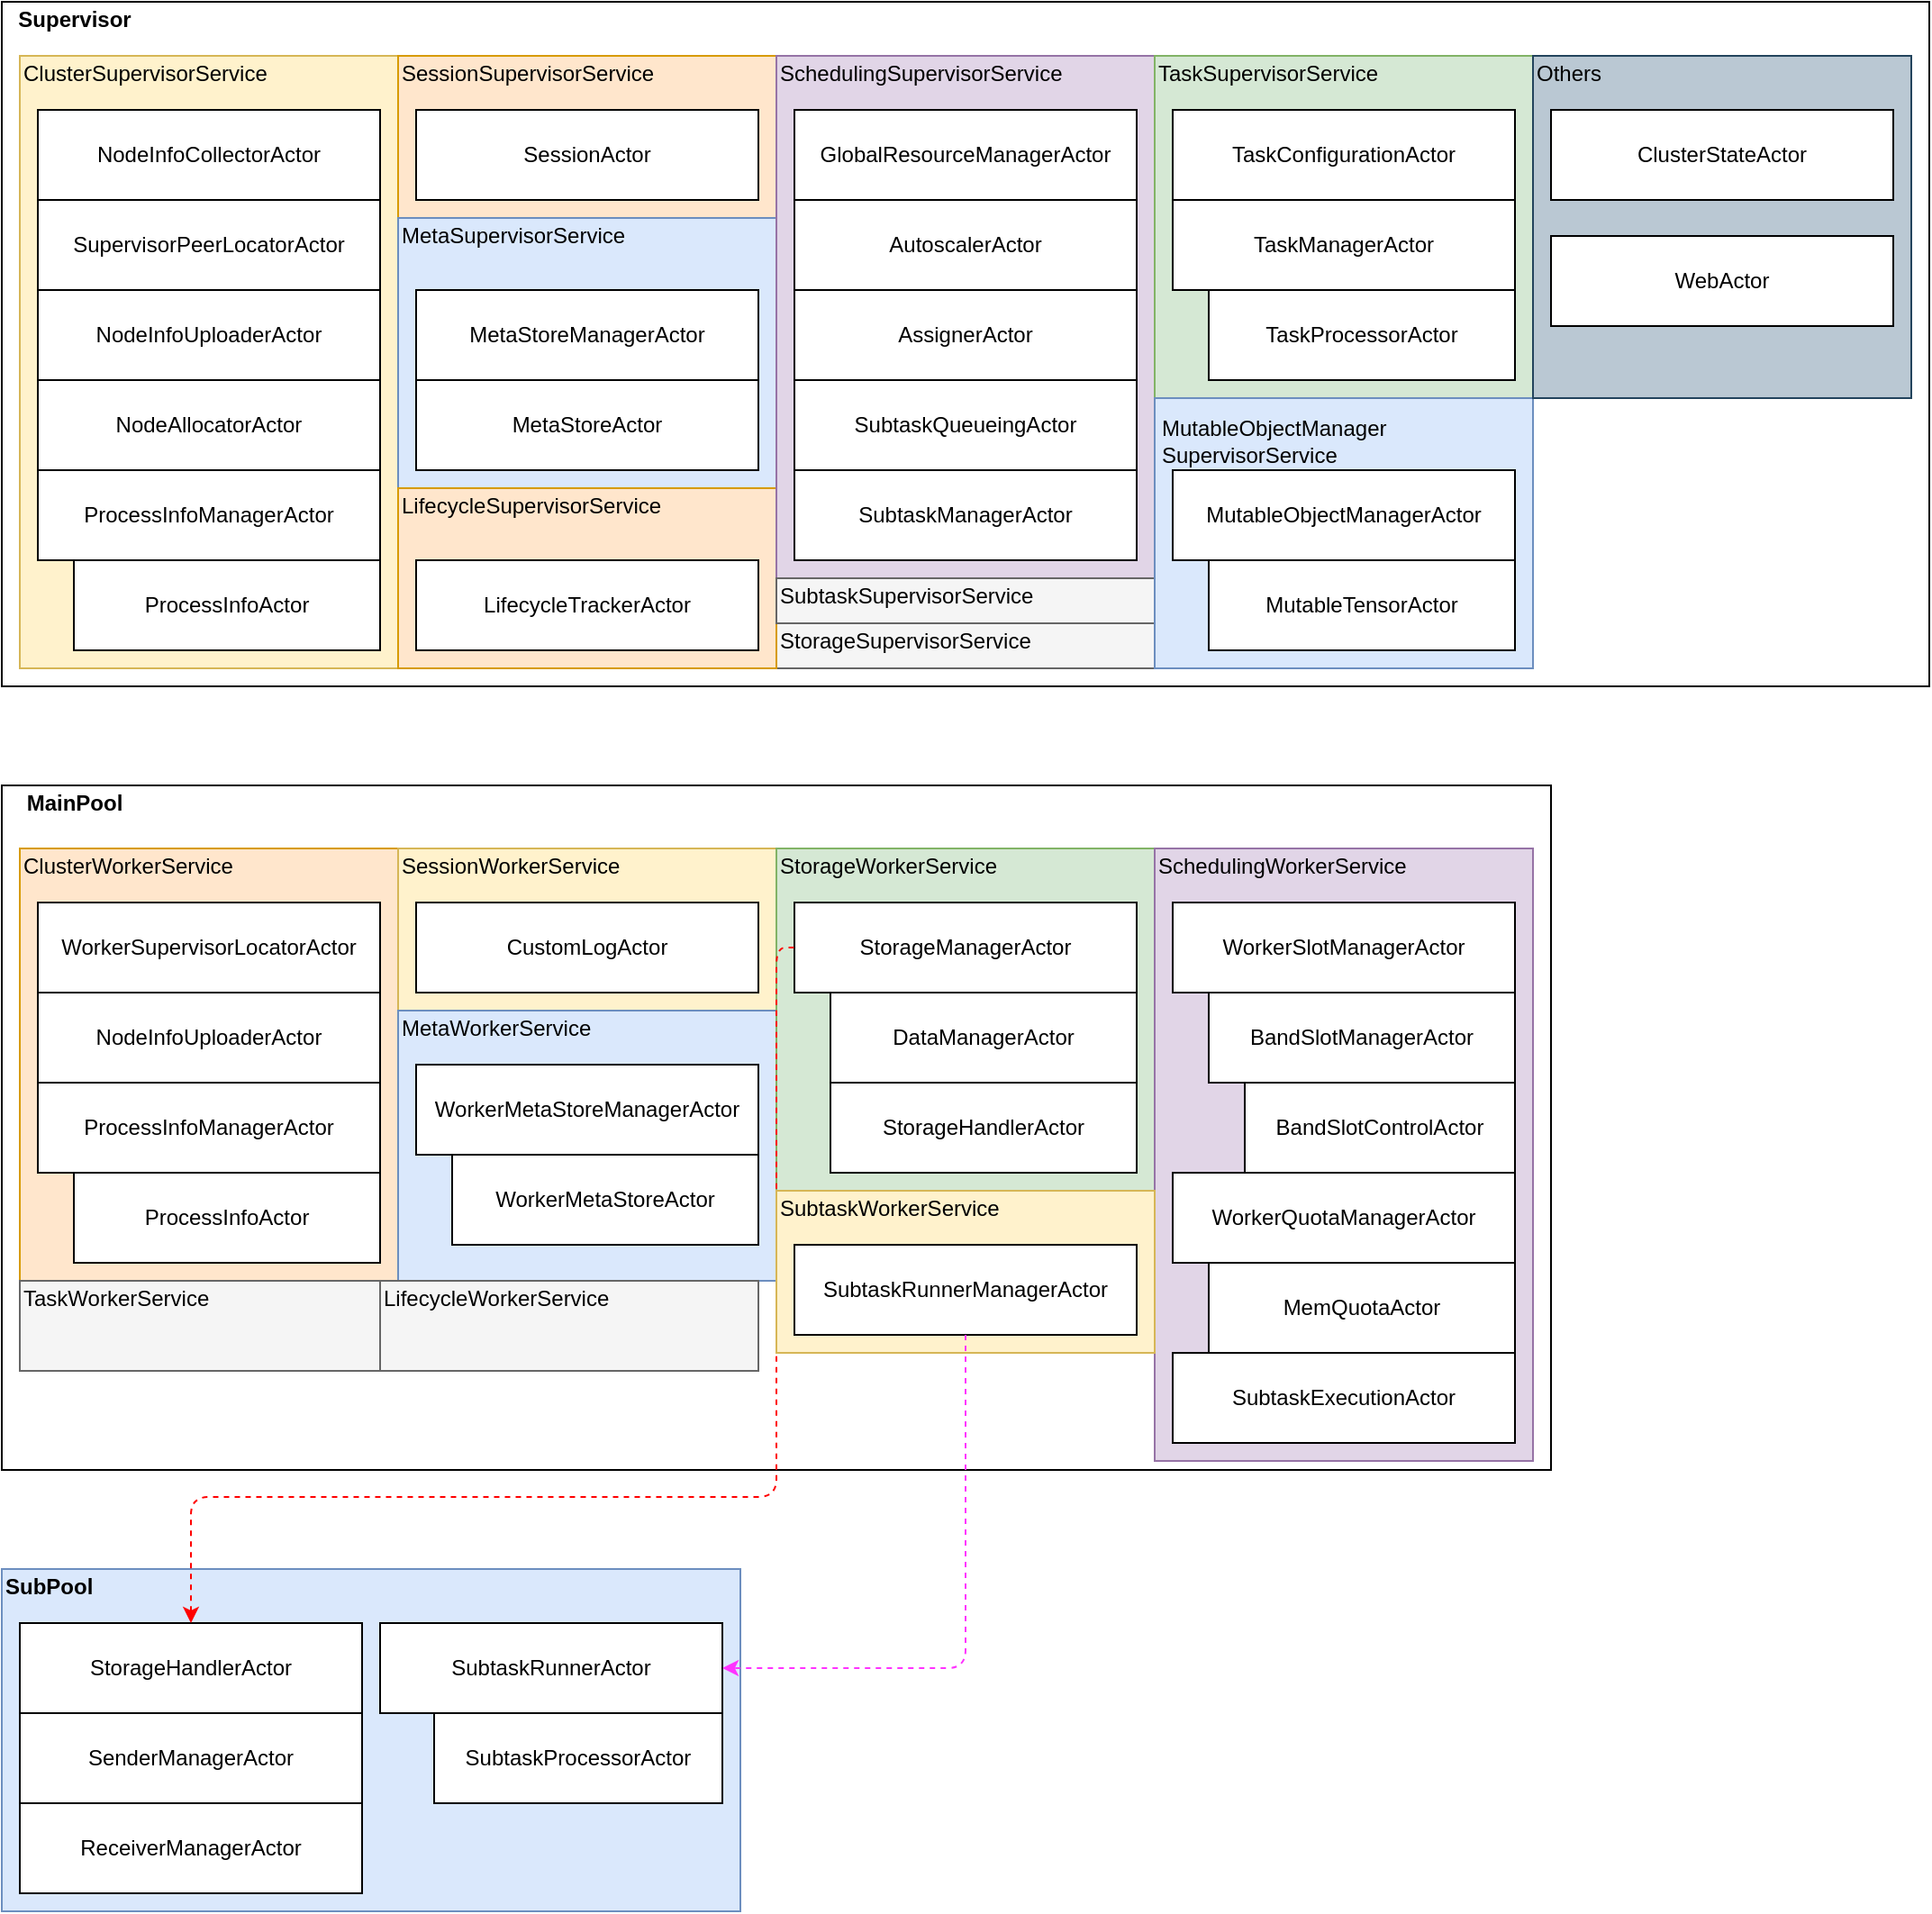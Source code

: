 <mxfile version="20.5.1" type="github">
  <diagram id="dz3-tVhpZJMuDpB_5Guo" name="main components">
    <mxGraphModel dx="1186" dy="646" grid="1" gridSize="10" guides="1" tooltips="1" connect="1" arrows="1" fold="1" page="1" pageScale="1" pageWidth="827" pageHeight="1169" math="0" shadow="0">
      <root>
        <mxCell id="0" />
        <mxCell id="1" parent="0" />
        <mxCell id="2oAnyLbkzSZk-OWbgGP8-96" value="" style="rounded=0;whiteSpace=wrap;html=1;fillColor=none;" vertex="1" parent="1">
          <mxGeometry x="30" y="445" width="860" height="380" as="geometry" />
        </mxCell>
        <mxCell id="2oAnyLbkzSZk-OWbgGP8-97" value="" style="rounded=0;whiteSpace=wrap;html=1;fillColor=none;" vertex="1" parent="1">
          <mxGeometry x="30" y="10" width="1070" height="380" as="geometry" />
        </mxCell>
        <mxCell id="2oAnyLbkzSZk-OWbgGP8-98" value="" style="rounded=0;whiteSpace=wrap;html=1;fillColor=#fff2cc;strokeColor=#d6b656;" vertex="1" parent="1">
          <mxGeometry x="40" y="40" width="210" height="340" as="geometry" />
        </mxCell>
        <mxCell id="2oAnyLbkzSZk-OWbgGP8-99" value="NodeInfoCollectorActor" style="rounded=0;whiteSpace=wrap;html=1;container=1;" vertex="1" parent="1">
          <mxGeometry x="50" y="70" width="190" height="50" as="geometry" />
        </mxCell>
        <mxCell id="2oAnyLbkzSZk-OWbgGP8-100" value="SupervisorPeerLocatorActor" style="rounded=0;whiteSpace=wrap;html=1;" vertex="1" parent="1">
          <mxGeometry x="50" y="120" width="190" height="50" as="geometry" />
        </mxCell>
        <mxCell id="2oAnyLbkzSZk-OWbgGP8-101" value="NodeInfoUploaderActor" style="rounded=0;whiteSpace=wrap;html=1;" vertex="1" parent="1">
          <mxGeometry x="50" y="170" width="190" height="50" as="geometry" />
        </mxCell>
        <mxCell id="2oAnyLbkzSZk-OWbgGP8-102" value="NodeAllocatorActor" style="rounded=0;whiteSpace=wrap;html=1;" vertex="1" parent="1">
          <mxGeometry x="50" y="220" width="190" height="50" as="geometry" />
        </mxCell>
        <mxCell id="2oAnyLbkzSZk-OWbgGP8-103" value="ProcessInfoManagerActor" style="rounded=0;whiteSpace=wrap;html=1;" vertex="1" parent="1">
          <mxGeometry x="50" y="270" width="190" height="50" as="geometry" />
        </mxCell>
        <mxCell id="2oAnyLbkzSZk-OWbgGP8-104" value="ProcessInfoActor" style="rounded=0;whiteSpace=wrap;html=1;" vertex="1" parent="1">
          <mxGeometry x="70" y="320" width="170" height="50" as="geometry" />
        </mxCell>
        <mxCell id="2oAnyLbkzSZk-OWbgGP8-105" value="ClusterSupervisorService" style="text;html=1;align=left;verticalAlign=middle;resizable=0;points=[];autosize=1;strokeColor=none;fillColor=none;" vertex="1" parent="1">
          <mxGeometry x="40" y="40" width="150" height="20" as="geometry" />
        </mxCell>
        <mxCell id="2oAnyLbkzSZk-OWbgGP8-106" value="" style="rounded=0;whiteSpace=wrap;html=1;fillColor=#ffe6cc;strokeColor=#d79b00;" vertex="1" parent="1">
          <mxGeometry x="250" y="40" width="210" height="90" as="geometry" />
        </mxCell>
        <mxCell id="2oAnyLbkzSZk-OWbgGP8-107" value="SessionSupervisorService" style="text;html=1;align=left;verticalAlign=middle;resizable=0;points=[];autosize=1;strokeColor=none;fillColor=none;" vertex="1" parent="1">
          <mxGeometry x="250" y="40" width="160" height="20" as="geometry" />
        </mxCell>
        <mxCell id="2oAnyLbkzSZk-OWbgGP8-108" value="SessionActor" style="rounded=0;whiteSpace=wrap;html=1;" vertex="1" parent="1">
          <mxGeometry x="260" y="70" width="190" height="50" as="geometry" />
        </mxCell>
        <mxCell id="2oAnyLbkzSZk-OWbgGP8-109" value="" style="rounded=0;whiteSpace=wrap;html=1;fillColor=#f5f5f5;fontColor=#333333;strokeColor=#666666;" vertex="1" parent="1">
          <mxGeometry x="460" y="355" width="210" height="25" as="geometry" />
        </mxCell>
        <mxCell id="2oAnyLbkzSZk-OWbgGP8-110" value="StorageSupervisorService" style="text;html=1;align=left;verticalAlign=middle;resizable=0;points=[];autosize=1;strokeColor=none;fillColor=none;" vertex="1" parent="1">
          <mxGeometry x="460" y="355" width="160" height="20" as="geometry" />
        </mxCell>
        <mxCell id="2oAnyLbkzSZk-OWbgGP8-111" value="" style="rounded=0;whiteSpace=wrap;html=1;fillColor=#dae8fc;strokeColor=#6c8ebf;" vertex="1" parent="1">
          <mxGeometry x="250" y="130" width="210" height="150" as="geometry" />
        </mxCell>
        <mxCell id="2oAnyLbkzSZk-OWbgGP8-112" value="MetaSupervisorService" style="text;html=1;align=left;verticalAlign=middle;resizable=0;points=[];autosize=1;strokeColor=none;fillColor=none;" vertex="1" parent="1">
          <mxGeometry x="250" y="130" width="140" height="20" as="geometry" />
        </mxCell>
        <mxCell id="2oAnyLbkzSZk-OWbgGP8-113" value="MetaStoreManagerActor" style="rounded=0;whiteSpace=wrap;html=1;" vertex="1" parent="1">
          <mxGeometry x="260" y="170" width="190" height="50" as="geometry" />
        </mxCell>
        <mxCell id="2oAnyLbkzSZk-OWbgGP8-114" value="MetaStoreActor" style="rounded=0;whiteSpace=wrap;html=1;" vertex="1" parent="1">
          <mxGeometry x="260" y="220" width="190" height="50" as="geometry" />
        </mxCell>
        <mxCell id="2oAnyLbkzSZk-OWbgGP8-115" value="" style="rounded=0;whiteSpace=wrap;html=1;fillColor=#ffe6cc;strokeColor=#d79b00;" vertex="1" parent="1">
          <mxGeometry x="250" y="280" width="210" height="100" as="geometry" />
        </mxCell>
        <mxCell id="2oAnyLbkzSZk-OWbgGP8-116" value="LifecycleTrackerActor" style="rounded=0;whiteSpace=wrap;html=1;" vertex="1" parent="1">
          <mxGeometry x="260" y="320" width="190" height="50" as="geometry" />
        </mxCell>
        <mxCell id="2oAnyLbkzSZk-OWbgGP8-117" value="LifecycleSupervisorService" style="text;html=1;align=left;verticalAlign=middle;resizable=0;points=[];autosize=1;strokeColor=none;fillColor=none;" vertex="1" parent="1">
          <mxGeometry x="250" y="280" width="160" height="20" as="geometry" />
        </mxCell>
        <mxCell id="2oAnyLbkzSZk-OWbgGP8-118" value="" style="rounded=0;whiteSpace=wrap;html=1;fillColor=#e1d5e7;strokeColor=#9673a6;" vertex="1" parent="1">
          <mxGeometry x="460" y="40" width="210" height="290" as="geometry" />
        </mxCell>
        <mxCell id="2oAnyLbkzSZk-OWbgGP8-119" value="GlobalResourceManagerActor" style="rounded=0;whiteSpace=wrap;html=1;" vertex="1" parent="1">
          <mxGeometry x="470" y="70" width="190" height="50" as="geometry" />
        </mxCell>
        <mxCell id="2oAnyLbkzSZk-OWbgGP8-120" value="AutoscalerActor" style="rounded=0;whiteSpace=wrap;html=1;" vertex="1" parent="1">
          <mxGeometry x="470" y="120" width="190" height="50" as="geometry" />
        </mxCell>
        <mxCell id="2oAnyLbkzSZk-OWbgGP8-121" value="AssignerActor" style="rounded=0;whiteSpace=wrap;html=1;" vertex="1" parent="1">
          <mxGeometry x="470" y="170" width="190" height="50" as="geometry" />
        </mxCell>
        <mxCell id="2oAnyLbkzSZk-OWbgGP8-122" value="SubtaskQueueingActor" style="rounded=0;whiteSpace=wrap;html=1;" vertex="1" parent="1">
          <mxGeometry x="470" y="220" width="190" height="50" as="geometry" />
        </mxCell>
        <mxCell id="2oAnyLbkzSZk-OWbgGP8-123" value="SubtaskManagerActor" style="rounded=0;whiteSpace=wrap;html=1;" vertex="1" parent="1">
          <mxGeometry x="470" y="270" width="190" height="50" as="geometry" />
        </mxCell>
        <mxCell id="2oAnyLbkzSZk-OWbgGP8-124" value="SchedulingSupervisorService" style="text;html=1;align=left;verticalAlign=middle;resizable=0;points=[];autosize=1;strokeColor=none;fillColor=none;" vertex="1" parent="1">
          <mxGeometry x="460" y="40" width="170" height="20" as="geometry" />
        </mxCell>
        <mxCell id="2oAnyLbkzSZk-OWbgGP8-125" value="" style="rounded=0;whiteSpace=wrap;html=1;fillColor=#f5f5f5;fontColor=#333333;strokeColor=#666666;" vertex="1" parent="1">
          <mxGeometry x="460" y="330" width="210" height="25" as="geometry" />
        </mxCell>
        <mxCell id="2oAnyLbkzSZk-OWbgGP8-126" value="SubtaskSupervisorService" style="text;html=1;align=left;verticalAlign=middle;resizable=0;points=[];autosize=1;strokeColor=none;fillColor=none;" vertex="1" parent="1">
          <mxGeometry x="460" y="330" width="160" height="20" as="geometry" />
        </mxCell>
        <mxCell id="2oAnyLbkzSZk-OWbgGP8-127" value="" style="rounded=0;whiteSpace=wrap;html=1;fillColor=#d5e8d4;strokeColor=#82b366;" vertex="1" parent="1">
          <mxGeometry x="670" y="40" width="210" height="190" as="geometry" />
        </mxCell>
        <mxCell id="2oAnyLbkzSZk-OWbgGP8-128" value="TaskSupervisorService" style="text;html=1;align=left;verticalAlign=middle;resizable=0;points=[];autosize=1;strokeColor=none;fillColor=none;" vertex="1" parent="1">
          <mxGeometry x="670" y="40" width="140" height="20" as="geometry" />
        </mxCell>
        <mxCell id="2oAnyLbkzSZk-OWbgGP8-129" value="TaskConfigurationActor" style="rounded=0;whiteSpace=wrap;html=1;" vertex="1" parent="1">
          <mxGeometry x="680" y="70" width="190" height="50" as="geometry" />
        </mxCell>
        <mxCell id="2oAnyLbkzSZk-OWbgGP8-130" value="TaskManagerActor" style="rounded=0;whiteSpace=wrap;html=1;" vertex="1" parent="1">
          <mxGeometry x="680" y="120" width="190" height="50" as="geometry" />
        </mxCell>
        <mxCell id="2oAnyLbkzSZk-OWbgGP8-131" value="" style="rounded=0;whiteSpace=wrap;html=1;fillColor=#dae8fc;strokeColor=#6c8ebf;" vertex="1" parent="1">
          <mxGeometry x="670" y="230" width="210" height="150" as="geometry" />
        </mxCell>
        <mxCell id="2oAnyLbkzSZk-OWbgGP8-132" value="MutableObjectManager&lt;br&gt;SupervisorService" style="text;html=1;align=left;verticalAlign=middle;resizable=0;points=[];autosize=1;strokeColor=none;fillColor=none;" vertex="1" parent="1">
          <mxGeometry x="672" y="239" width="140" height="30" as="geometry" />
        </mxCell>
        <mxCell id="2oAnyLbkzSZk-OWbgGP8-133" value="MutableObjectManagerActor" style="rounded=0;whiteSpace=wrap;html=1;" vertex="1" parent="1">
          <mxGeometry x="680" y="270" width="190" height="50" as="geometry" />
        </mxCell>
        <mxCell id="2oAnyLbkzSZk-OWbgGP8-134" value="MutableTensorActor" style="rounded=0;whiteSpace=wrap;html=1;" vertex="1" parent="1">
          <mxGeometry x="700" y="320" width="170" height="50" as="geometry" />
        </mxCell>
        <mxCell id="2oAnyLbkzSZk-OWbgGP8-135" value="" style="rounded=0;whiteSpace=wrap;html=1;fillColor=#ffe6cc;strokeColor=#d79b00;" vertex="1" parent="1">
          <mxGeometry x="40" y="480" width="210" height="240" as="geometry" />
        </mxCell>
        <mxCell id="2oAnyLbkzSZk-OWbgGP8-136" value="ClusterWorkerService" style="text;html=1;align=left;verticalAlign=middle;resizable=0;points=[];autosize=1;strokeColor=none;fillColor=none;" vertex="1" parent="1">
          <mxGeometry x="40" y="480" width="130" height="20" as="geometry" />
        </mxCell>
        <mxCell id="2oAnyLbkzSZk-OWbgGP8-137" value="WorkerSupervisorLocatorActor" style="rounded=0;whiteSpace=wrap;html=1;" vertex="1" parent="1">
          <mxGeometry x="50" y="510" width="190" height="50" as="geometry" />
        </mxCell>
        <mxCell id="2oAnyLbkzSZk-OWbgGP8-138" value="NodeInfoUploaderActor" style="rounded=0;whiteSpace=wrap;html=1;" vertex="1" parent="1">
          <mxGeometry x="50" y="560" width="190" height="50" as="geometry" />
        </mxCell>
        <mxCell id="2oAnyLbkzSZk-OWbgGP8-139" value="ProcessInfoManagerActor" style="rounded=0;whiteSpace=wrap;html=1;" vertex="1" parent="1">
          <mxGeometry x="50" y="610" width="190" height="50" as="geometry" />
        </mxCell>
        <mxCell id="2oAnyLbkzSZk-OWbgGP8-140" value="ProcessInfoActor" style="rounded=0;whiteSpace=wrap;html=1;" vertex="1" parent="1">
          <mxGeometry x="70" y="660" width="170" height="50" as="geometry" />
        </mxCell>
        <mxCell id="2oAnyLbkzSZk-OWbgGP8-141" value="" style="rounded=0;whiteSpace=wrap;html=1;fillColor=#fff2cc;strokeColor=#d6b656;" vertex="1" parent="1">
          <mxGeometry x="250" y="480" width="210" height="90" as="geometry" />
        </mxCell>
        <mxCell id="2oAnyLbkzSZk-OWbgGP8-142" value="SessionWorkerService" style="text;html=1;align=left;verticalAlign=middle;resizable=0;points=[];autosize=1;strokeColor=none;fillColor=none;" vertex="1" parent="1">
          <mxGeometry x="250" y="480" width="140" height="20" as="geometry" />
        </mxCell>
        <mxCell id="2oAnyLbkzSZk-OWbgGP8-143" value="CustomLogActor" style="rounded=0;whiteSpace=wrap;html=1;" vertex="1" parent="1">
          <mxGeometry x="260" y="510" width="190" height="50" as="geometry" />
        </mxCell>
        <mxCell id="2oAnyLbkzSZk-OWbgGP8-144" value="" style="rounded=0;whiteSpace=wrap;html=1;fillColor=#dae8fc;strokeColor=#6c8ebf;" vertex="1" parent="1">
          <mxGeometry x="250" y="570" width="210" height="150" as="geometry" />
        </mxCell>
        <mxCell id="2oAnyLbkzSZk-OWbgGP8-145" value="MetaWorkerService" style="text;html=1;align=left;verticalAlign=middle;resizable=0;points=[];autosize=1;strokeColor=none;fillColor=none;" vertex="1" parent="1">
          <mxGeometry x="250" y="570" width="120" height="20" as="geometry" />
        </mxCell>
        <mxCell id="2oAnyLbkzSZk-OWbgGP8-146" value="WorkerMetaStoreManagerActor" style="rounded=0;whiteSpace=wrap;html=1;" vertex="1" parent="1">
          <mxGeometry x="260" y="600" width="190" height="50" as="geometry" />
        </mxCell>
        <mxCell id="2oAnyLbkzSZk-OWbgGP8-147" value="WorkerMetaStoreActor" style="rounded=0;whiteSpace=wrap;html=1;" vertex="1" parent="1">
          <mxGeometry x="280" y="650" width="170" height="50" as="geometry" />
        </mxCell>
        <mxCell id="2oAnyLbkzSZk-OWbgGP8-148" value="" style="rounded=0;whiteSpace=wrap;html=1;fillColor=#d5e8d4;strokeColor=#82b366;" vertex="1" parent="1">
          <mxGeometry x="460" y="480" width="210" height="190" as="geometry" />
        </mxCell>
        <mxCell id="2oAnyLbkzSZk-OWbgGP8-149" value="StorageWorkerService" style="text;html=1;align=left;verticalAlign=middle;resizable=0;points=[];autosize=1;strokeColor=none;fillColor=none;" vertex="1" parent="1">
          <mxGeometry x="460" y="480" width="140" height="20" as="geometry" />
        </mxCell>
        <mxCell id="2oAnyLbkzSZk-OWbgGP8-150" value="StorageManagerActor" style="rounded=0;whiteSpace=wrap;html=1;" vertex="1" parent="1">
          <mxGeometry x="470" y="510" width="190" height="50" as="geometry" />
        </mxCell>
        <mxCell id="2oAnyLbkzSZk-OWbgGP8-151" value="DataManagerActor" style="rounded=0;whiteSpace=wrap;html=1;" vertex="1" parent="1">
          <mxGeometry x="490" y="560" width="170" height="50" as="geometry" />
        </mxCell>
        <mxCell id="2oAnyLbkzSZk-OWbgGP8-152" value="StorageHandlerActor" style="rounded=0;whiteSpace=wrap;html=1;" vertex="1" parent="1">
          <mxGeometry x="490" y="610" width="170" height="50" as="geometry" />
        </mxCell>
        <mxCell id="2oAnyLbkzSZk-OWbgGP8-153" value="" style="rounded=0;whiteSpace=wrap;html=1;fillColor=#dae8fc;strokeColor=#6c8ebf;" vertex="1" parent="1">
          <mxGeometry x="30" y="880" width="410" height="190" as="geometry" />
        </mxCell>
        <mxCell id="2oAnyLbkzSZk-OWbgGP8-154" value="StorageHandlerActor" style="rounded=0;whiteSpace=wrap;html=1;" vertex="1" parent="1">
          <mxGeometry x="40" y="910" width="190" height="50" as="geometry" />
        </mxCell>
        <mxCell id="2oAnyLbkzSZk-OWbgGP8-155" value="SenderManagerActor" style="rounded=0;whiteSpace=wrap;html=1;" vertex="1" parent="1">
          <mxGeometry x="40" y="960" width="190" height="50" as="geometry" />
        </mxCell>
        <mxCell id="2oAnyLbkzSZk-OWbgGP8-156" value="ReceiverManagerActor" style="rounded=0;whiteSpace=wrap;html=1;" vertex="1" parent="1">
          <mxGeometry x="40" y="1010" width="190" height="50" as="geometry" />
        </mxCell>
        <mxCell id="2oAnyLbkzSZk-OWbgGP8-157" value="&lt;b&gt;SubPool&lt;/b&gt;" style="text;html=1;align=left;verticalAlign=middle;resizable=0;points=[];autosize=1;strokeColor=none;fillColor=none;" vertex="1" parent="1">
          <mxGeometry x="30" y="880" width="60" height="20" as="geometry" />
        </mxCell>
        <mxCell id="2oAnyLbkzSZk-OWbgGP8-158" value="" style="rounded=0;whiteSpace=wrap;html=1;fillColor=#e1d5e7;strokeColor=#9673a6;" vertex="1" parent="1">
          <mxGeometry x="670" y="480" width="210" height="340" as="geometry" />
        </mxCell>
        <mxCell id="2oAnyLbkzSZk-OWbgGP8-159" value="SchedulingWorkerService" style="text;html=1;align=left;verticalAlign=middle;resizable=0;points=[];autosize=1;strokeColor=none;fillColor=none;" vertex="1" parent="1">
          <mxGeometry x="670" y="480" width="150" height="20" as="geometry" />
        </mxCell>
        <mxCell id="2oAnyLbkzSZk-OWbgGP8-160" value="WorkerSlotManagerActor" style="rounded=0;whiteSpace=wrap;html=1;" vertex="1" parent="1">
          <mxGeometry x="680" y="510" width="190" height="50" as="geometry" />
        </mxCell>
        <mxCell id="2oAnyLbkzSZk-OWbgGP8-161" value="BandSlotManagerActor" style="rounded=0;whiteSpace=wrap;html=1;" vertex="1" parent="1">
          <mxGeometry x="700" y="560" width="170" height="50" as="geometry" />
        </mxCell>
        <mxCell id="2oAnyLbkzSZk-OWbgGP8-162" value="BandSlotControlActor" style="rounded=0;whiteSpace=wrap;html=1;" vertex="1" parent="1">
          <mxGeometry x="720" y="610" width="150" height="50" as="geometry" />
        </mxCell>
        <mxCell id="2oAnyLbkzSZk-OWbgGP8-163" value="WorkerQuotaManagerActor" style="rounded=0;whiteSpace=wrap;html=1;" vertex="1" parent="1">
          <mxGeometry x="680" y="660" width="190" height="50" as="geometry" />
        </mxCell>
        <mxCell id="2oAnyLbkzSZk-OWbgGP8-164" value="MemQuotaActor" style="rounded=0;whiteSpace=wrap;html=1;" vertex="1" parent="1">
          <mxGeometry x="700" y="710" width="170" height="50" as="geometry" />
        </mxCell>
        <mxCell id="2oAnyLbkzSZk-OWbgGP8-165" value="SubtaskExecutionActor" style="rounded=0;whiteSpace=wrap;html=1;" vertex="1" parent="1">
          <mxGeometry x="680" y="760" width="190" height="50" as="geometry" />
        </mxCell>
        <mxCell id="2oAnyLbkzSZk-OWbgGP8-166" value="SubtaskProcessorActor" style="rounded=0;whiteSpace=wrap;html=1;" vertex="1" parent="1">
          <mxGeometry x="270" y="960" width="160" height="50" as="geometry" />
        </mxCell>
        <mxCell id="2oAnyLbkzSZk-OWbgGP8-167" value="SubtaskRunnerActor" style="rounded=0;whiteSpace=wrap;html=1;" vertex="1" parent="1">
          <mxGeometry x="240" y="910" width="190" height="50" as="geometry" />
        </mxCell>
        <mxCell id="2oAnyLbkzSZk-OWbgGP8-168" value="Supervisor" style="text;html=1;align=center;verticalAlign=middle;resizable=0;points=[];autosize=1;strokeColor=none;fillColor=none;fontStyle=1" vertex="1" parent="1">
          <mxGeometry x="30" y="10" width="80" height="20" as="geometry" />
        </mxCell>
        <mxCell id="2oAnyLbkzSZk-OWbgGP8-169" value="MainPool" style="text;html=1;align=center;verticalAlign=middle;resizable=0;points=[];autosize=1;strokeColor=none;fillColor=none;fontStyle=1" vertex="1" parent="1">
          <mxGeometry x="35" y="445" width="70" height="20" as="geometry" />
        </mxCell>
        <mxCell id="2oAnyLbkzSZk-OWbgGP8-170" value="TaskProcessorActor" style="rounded=0;whiteSpace=wrap;html=1;" vertex="1" parent="1">
          <mxGeometry x="700" y="170" width="170" height="50" as="geometry" />
        </mxCell>
        <mxCell id="2oAnyLbkzSZk-OWbgGP8-171" value="" style="rounded=0;whiteSpace=wrap;html=1;fillColor=#bac8d3;strokeColor=#23445d;gradientColor=none;" vertex="1" parent="1">
          <mxGeometry x="880" y="40" width="210" height="190" as="geometry" />
        </mxCell>
        <mxCell id="2oAnyLbkzSZk-OWbgGP8-172" value="ClusterStateActor" style="rounded=0;whiteSpace=wrap;html=1;" vertex="1" parent="1">
          <mxGeometry x="890" y="70" width="190" height="50" as="geometry" />
        </mxCell>
        <mxCell id="2oAnyLbkzSZk-OWbgGP8-173" value="WebActor" style="rounded=0;whiteSpace=wrap;html=1;" vertex="1" parent="1">
          <mxGeometry x="890" y="140" width="190" height="50" as="geometry" />
        </mxCell>
        <mxCell id="2oAnyLbkzSZk-OWbgGP8-174" value="Others" style="text;html=1;align=left;verticalAlign=middle;resizable=0;points=[];autosize=1;strokeColor=none;fillColor=none;" vertex="1" parent="1">
          <mxGeometry x="880" y="40" width="50" height="20" as="geometry" />
        </mxCell>
        <mxCell id="2oAnyLbkzSZk-OWbgGP8-175" value="" style="endArrow=none;html=1;exitX=0.5;exitY=0;exitDx=0;exitDy=0;strokeColor=#FF0000;dashed=1;startArrow=classic;startFill=1;endFill=0;entryX=0;entryY=0.5;entryDx=0;entryDy=0;edgeStyle=orthogonalEdgeStyle;" edge="1" parent="1" source="2oAnyLbkzSZk-OWbgGP8-154" target="2oAnyLbkzSZk-OWbgGP8-150">
          <mxGeometry width="50" height="50" relative="1" as="geometry">
            <mxPoint x="210" y="860" as="sourcePoint" />
            <mxPoint x="470" y="535" as="targetPoint" />
            <Array as="points">
              <mxPoint x="135" y="840" />
              <mxPoint x="460" y="840" />
              <mxPoint x="460" y="535" />
            </Array>
          </mxGeometry>
        </mxCell>
        <mxCell id="2oAnyLbkzSZk-OWbgGP8-176" value="" style="rounded=0;whiteSpace=wrap;html=1;fillColor=#f5f5f5;fontColor=#333333;strokeColor=#666666;" vertex="1" parent="1">
          <mxGeometry x="40" y="720" width="210" height="50" as="geometry" />
        </mxCell>
        <mxCell id="2oAnyLbkzSZk-OWbgGP8-177" value="TaskWorkerService" style="text;html=1;align=left;verticalAlign=middle;resizable=0;points=[];autosize=1;strokeColor=none;fillColor=none;" vertex="1" parent="1">
          <mxGeometry x="40" y="720" width="120" height="20" as="geometry" />
        </mxCell>
        <mxCell id="2oAnyLbkzSZk-OWbgGP8-178" value="" style="rounded=0;whiteSpace=wrap;html=1;fillColor=#f5f5f5;fontColor=#333333;strokeColor=#666666;" vertex="1" parent="1">
          <mxGeometry x="240" y="720" width="210" height="50" as="geometry" />
        </mxCell>
        <mxCell id="2oAnyLbkzSZk-OWbgGP8-179" value="LifecycleWorkerService" style="text;html=1;align=left;verticalAlign=middle;resizable=0;points=[];autosize=1;strokeColor=none;fillColor=none;" vertex="1" parent="1">
          <mxGeometry x="240" y="720" width="140" height="20" as="geometry" />
        </mxCell>
        <mxCell id="2oAnyLbkzSZk-OWbgGP8-180" value="" style="rounded=0;whiteSpace=wrap;html=1;fillColor=#fff2cc;strokeColor=#d6b656;" vertex="1" parent="1">
          <mxGeometry x="460" y="670" width="210" height="90" as="geometry" />
        </mxCell>
        <mxCell id="2oAnyLbkzSZk-OWbgGP8-181" value="SubtaskWorkerService" style="text;html=1;align=left;verticalAlign=middle;resizable=0;points=[];autosize=1;strokeColor=none;fillColor=none;" vertex="1" parent="1">
          <mxGeometry x="460" y="670" width="140" height="20" as="geometry" />
        </mxCell>
        <mxCell id="2oAnyLbkzSZk-OWbgGP8-182" value="SubtaskRunnerManagerActor" style="rounded=0;whiteSpace=wrap;html=1;" vertex="1" parent="1">
          <mxGeometry x="470" y="700" width="190" height="50" as="geometry" />
        </mxCell>
        <mxCell id="2oAnyLbkzSZk-OWbgGP8-183" value="" style="edgeStyle=elbowEdgeStyle;html=1;dashed=1;startArrow=none;startFill=0;endArrow=classic;endFill=1;strokeColor=#FF33FF;exitX=0.5;exitY=1;exitDx=0;exitDy=0;" edge="1" parent="1" source="2oAnyLbkzSZk-OWbgGP8-182" target="2oAnyLbkzSZk-OWbgGP8-167">
          <mxGeometry relative="1" as="geometry">
            <mxPoint x="660" y="940" as="sourcePoint" />
            <Array as="points">
              <mxPoint x="565" y="850" />
            </Array>
          </mxGeometry>
        </mxCell>
      </root>
    </mxGraphModel>
  </diagram>
</mxfile>
